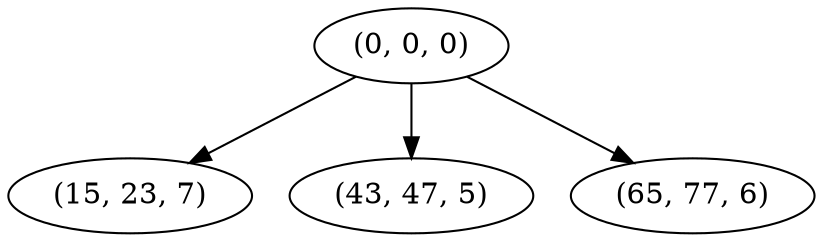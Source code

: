 digraph tree {
    "(0, 0, 0)";
    "(15, 23, 7)";
    "(43, 47, 5)";
    "(65, 77, 6)";
    "(0, 0, 0)" -> "(15, 23, 7)";
    "(0, 0, 0)" -> "(43, 47, 5)";
    "(0, 0, 0)" -> "(65, 77, 6)";
}
